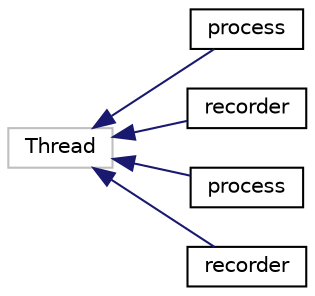 digraph "Graphical Class Hierarchy"
{
 // LATEX_PDF_SIZE
  edge [fontname="Helvetica",fontsize="10",labelfontname="Helvetica",labelfontsize="10"];
  node [fontname="Helvetica",fontsize="10",shape=record];
  rankdir="LR";
  Node1 [label="Thread",height=0.2,width=0.4,color="grey75", fillcolor="white", style="filled",tooltip=" "];
  Node1 -> Node0 [dir="back",color="midnightblue",fontsize="10",style="solid",fontname="Helvetica"];
  Node0 [label="process",height=0.2,width=0.4,color="black", fillcolor="white", style="filled",URL="$classreal__time_1_1process.html",tooltip="thread process"];
  Node1 -> Node3 [dir="back",color="midnightblue",fontsize="10",style="solid",fontname="Helvetica"];
  Node3 [label="recorder",height=0.2,width=0.4,color="black", fillcolor="white", style="filled",URL="$classreal__time_1_1recorder.html",tooltip="thread recorder"];
  Node1 -> Node4 [dir="back",color="midnightblue",fontsize="10",style="solid",fontname="Helvetica"];
  Node4 [label="process",height=0.2,width=0.4,color="black", fillcolor="white", style="filled",URL="$classrealtime__v2_1_1process.html",tooltip="thread process"];
  Node1 -> Node5 [dir="back",color="midnightblue",fontsize="10",style="solid",fontname="Helvetica"];
  Node5 [label="recorder",height=0.2,width=0.4,color="black", fillcolor="white", style="filled",URL="$classrealtime__v2_1_1recorder.html",tooltip="thread recorder"];
}
